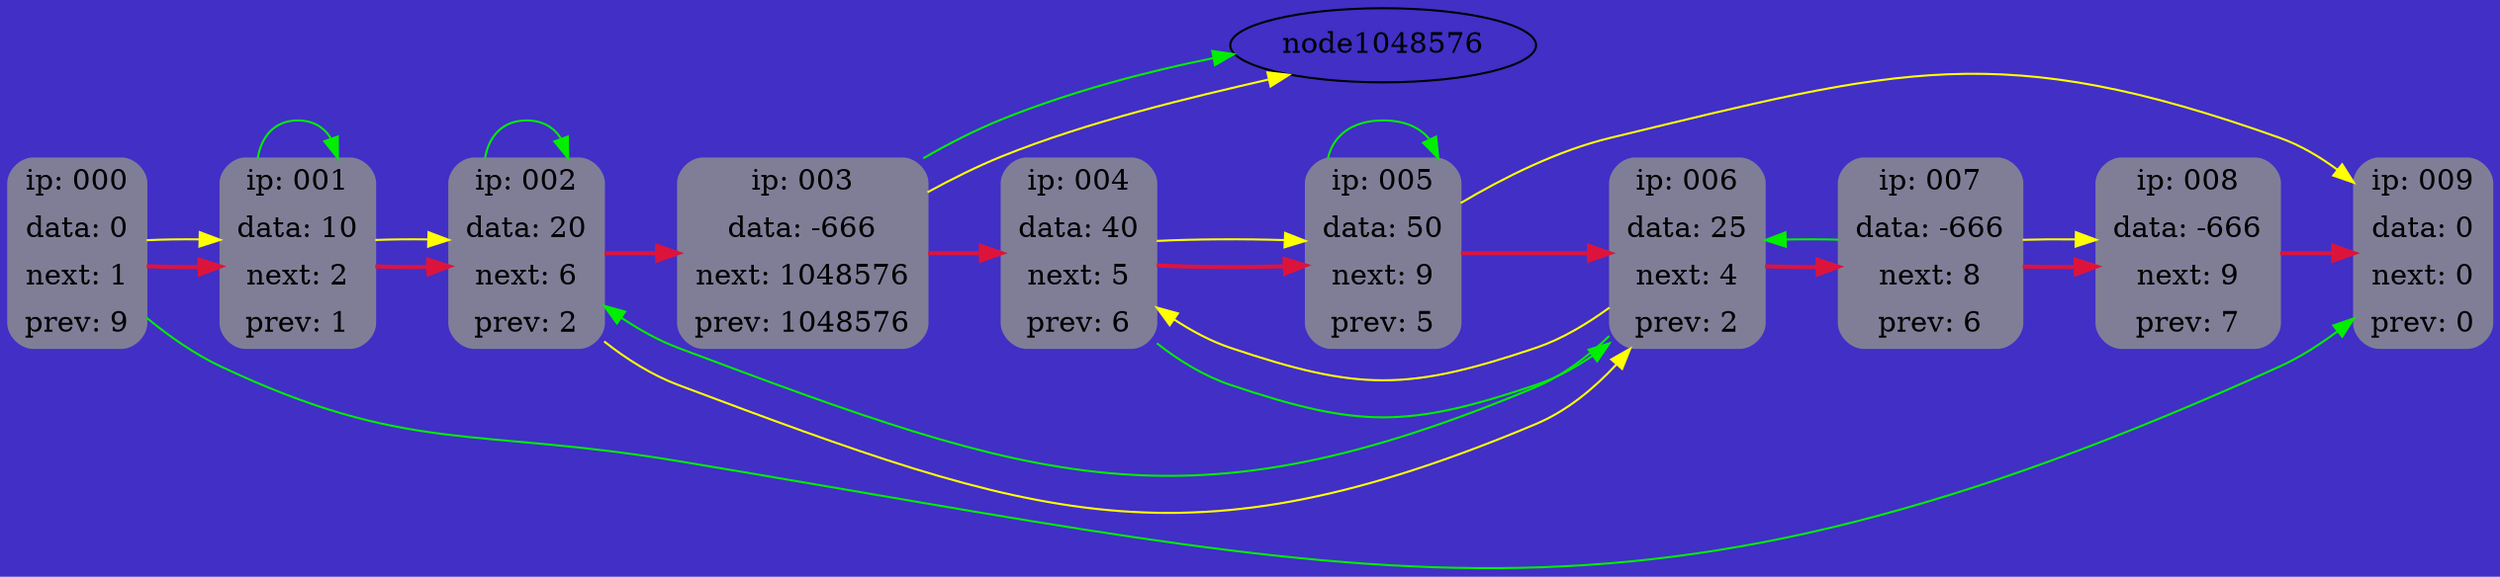 digraph List 
{
	rankdir = LR;
	bgcolor = "#412FC6"

	node000 [shape = "Mrecord"; style = "filled"; color = "#807E97"; label = "{ ip: 000} | {data: 0} | {next: 1} | {prev: 9} " ];
	node001 [shape = "Mrecord"; style = "filled"; color = "#807E97"; label = "{ ip: 001} | {data: 10} | {next: 2} | {prev: 1} " ];
	node002 [shape = "Mrecord"; style = "filled"; color = "#807E97"; label = "{ ip: 002} | {data: 20} | {next: 6} | {prev: 2} " ];
	node003 [shape = "Mrecord"; style = "filled"; color = "#807E97"; label = "{ ip: 003} | {data: -666} | {next: 1048576} | {prev: 1048576} " ];
	node004 [shape = "Mrecord"; style = "filled"; color = "#807E97"; label = "{ ip: 004} | {data: 40} | {next: 5} | {prev: 6} " ];
	node005 [shape = "Mrecord"; style = "filled"; color = "#807E97"; label = "{ ip: 005} | {data: 50} | {next: 9} | {prev: 5} " ];
	node006 [shape = "Mrecord"; style = "filled"; color = "#807E97"; label = "{ ip: 006} | {data: 25} | {next: 4} | {prev: 2} " ];
	node007 [shape = "Mrecord"; style = "filled"; color = "#807E97"; label = "{ ip: 007} | {data: -666} | {next: 8} | {prev: 6} " ];
	node008 [shape = "Mrecord"; style = "filled"; color = "#807E97"; label = "{ ip: 008} | {data: -666} | {next: 9} | {prev: 7} " ];
	node009 [shape = "Mrecord"; style = "filled"; color = "#807E97"; label = "{ ip: 009} | {data: 0} | {next: 0} | {prev: 0} " ];

	node000 -> node001 [style = bold; weight = 10000; color = crimson; ];
	node001 -> node002 [style = bold; weight = 10000; color = crimson; ];
	node002 -> node003 [style = bold; weight = 10000; color = crimson; ];
	node003 -> node004 [style = bold; weight = 10000; color = crimson; ];
	node004 -> node005 [style = bold; weight = 10000; color = crimson; ];
	node005 -> node006 [style = bold; weight = 10000; color = crimson; ];
	node006 -> node007 [style = bold; weight = 10000; color = crimson; ];
	node007 -> node008 [style = bold; weight = 10000; color = crimson; ];
	node008 -> node009 [style = bold; weight = 10000; color = crimson; ];

	node000 -> node001 [weight = 0; color  = yellow1; ];
	node001 -> node002 [weight = 0; color  = yellow1; ];
	node002 -> node006 [weight = 0; color  = yellow1; ];
	node003 -> node1048576 [weight = 0; color  = yellow1; ];
	node004 -> node005 [weight = 0; color  = yellow1; ];
	node005 -> node009 [weight = 0; color  = yellow1; ];
	node006 -> node004 [weight = 0; color  = yellow1; ];
	node007 -> node008 [weight = 0; color  = yellow1; ];

	node000 -> node009 [weight = 0; color  = green2; ];
	node001 -> node001 [weight = 0; color  = green2; ];
	node002 -> node002 [weight = 0; color  = green2; ];
	node003 -> node1048576 [weight = 0; color  = green2; ];
	node004 -> node006 [weight = 0; color  = green2; ];
	node005 -> node005 [weight = 0; color  = green2; ];
	node006 -> node002 [weight = 0; color  = green2; ];
	node007 -> node006 [weight = 0; color  = green2; ];

}
